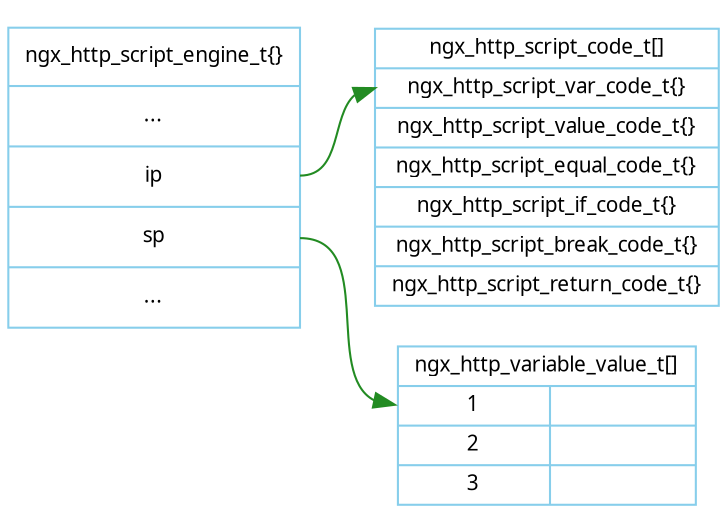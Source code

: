 digraph ngx_http_engine_evaluate0 {

   rankdir=LR;
   node [shape=record, color=skyblue, fontname="Verdana", fontsize=10];
   edge [color=forestgreen, fontname="Verdana", fontsize=10];
   
    

   
   ngx_http_script_engine_t [label="<head>ngx_http_script_engine_t\{\}|...|<ip>ip|<sp>sp|...", height=2]; 
   ngx_http_script_code_t [label="<head>ngx_http_script_code_t\[\]|<n1>ngx_http_script_var_code_t\{\}|<n2>ngx_http_script_value_code_t\{\}|<n3>ngx_http_script_equal_code_t\{\}|<n4>ngx_http_script_if_code_t\{\}|<n5>ngx_http_script_break_code_t\{\}|<n6>ngx_http_script_return_code_t\{\}"];

   ngx_http_script_engine_t:head:ne -> ngx_http_script_code_t:head:nw [weight=9, color=none];


   ngx_http_script_engine_t:ip -> ngx_http_script_code_t:n1;

   ngx_http_variable_value_t [label="<head>ngx_http_variable_value_t\[\]|{{<n1>1|<n2>2|<n3>3}|{||}}"];

   ngx_http_script_engine_t:sp -> ngx_http_variable_value_t:n1;

}